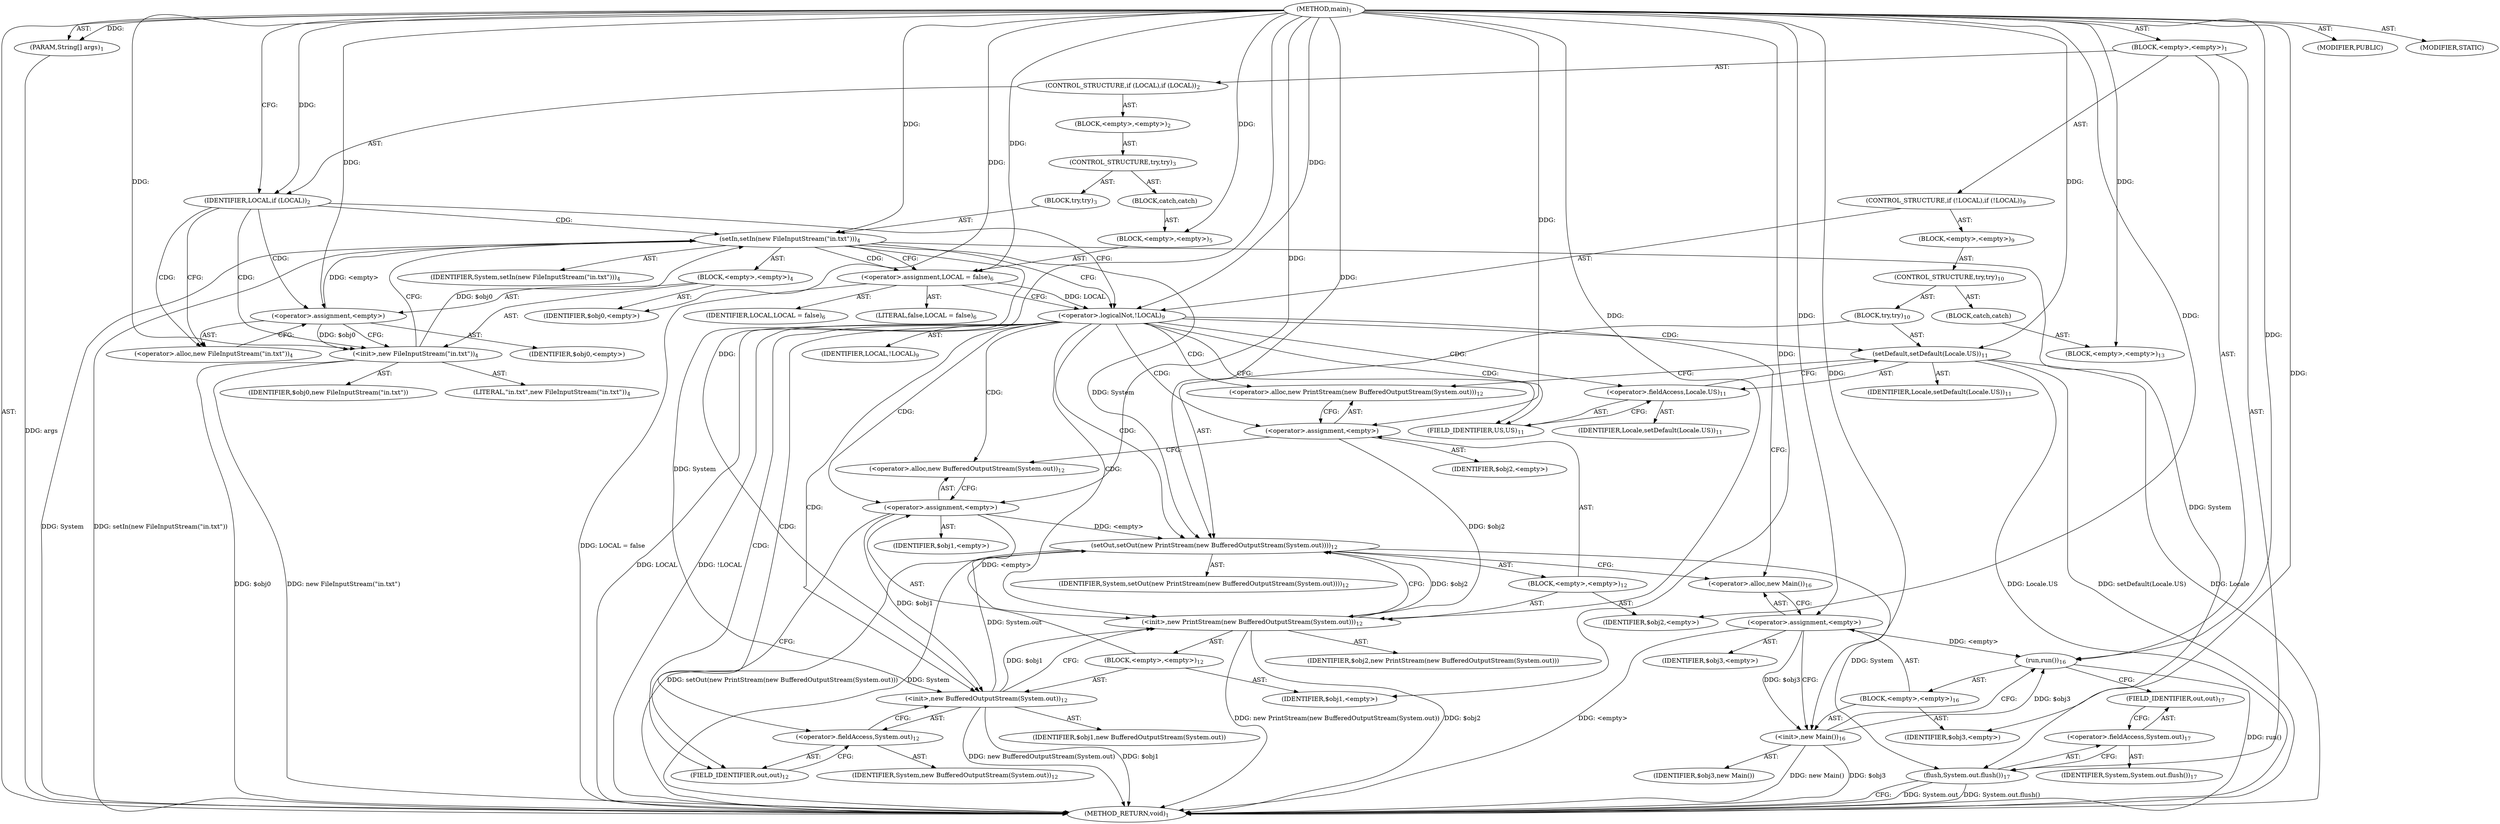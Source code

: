 digraph "main" {  
"17" [label = <(METHOD,main)<SUB>1</SUB>> ]
"18" [label = <(PARAM,String[] args)<SUB>1</SUB>> ]
"19" [label = <(BLOCK,&lt;empty&gt;,&lt;empty&gt;)<SUB>1</SUB>> ]
"20" [label = <(CONTROL_STRUCTURE,if (LOCAL),if (LOCAL))<SUB>2</SUB>> ]
"21" [label = <(IDENTIFIER,LOCAL,if (LOCAL))<SUB>2</SUB>> ]
"22" [label = <(BLOCK,&lt;empty&gt;,&lt;empty&gt;)<SUB>2</SUB>> ]
"23" [label = <(CONTROL_STRUCTURE,try,try)<SUB>3</SUB>> ]
"24" [label = <(BLOCK,try,try)<SUB>3</SUB>> ]
"25" [label = <(setIn,setIn(new FileInputStream(&quot;in.txt&quot;)))<SUB>4</SUB>> ]
"26" [label = <(IDENTIFIER,System,setIn(new FileInputStream(&quot;in.txt&quot;)))<SUB>4</SUB>> ]
"27" [label = <(BLOCK,&lt;empty&gt;,&lt;empty&gt;)<SUB>4</SUB>> ]
"28" [label = <(&lt;operator&gt;.assignment,&lt;empty&gt;)> ]
"29" [label = <(IDENTIFIER,$obj0,&lt;empty&gt;)> ]
"30" [label = <(&lt;operator&gt;.alloc,new FileInputStream(&quot;in.txt&quot;))<SUB>4</SUB>> ]
"31" [label = <(&lt;init&gt;,new FileInputStream(&quot;in.txt&quot;))<SUB>4</SUB>> ]
"32" [label = <(IDENTIFIER,$obj0,new FileInputStream(&quot;in.txt&quot;))> ]
"33" [label = <(LITERAL,&quot;in.txt&quot;,new FileInputStream(&quot;in.txt&quot;))<SUB>4</SUB>> ]
"34" [label = <(IDENTIFIER,$obj0,&lt;empty&gt;)> ]
"35" [label = <(BLOCK,catch,catch)> ]
"36" [label = <(BLOCK,&lt;empty&gt;,&lt;empty&gt;)<SUB>5</SUB>> ]
"37" [label = <(&lt;operator&gt;.assignment,LOCAL = false)<SUB>6</SUB>> ]
"38" [label = <(IDENTIFIER,LOCAL,LOCAL = false)<SUB>6</SUB>> ]
"39" [label = <(LITERAL,false,LOCAL = false)<SUB>6</SUB>> ]
"40" [label = <(CONTROL_STRUCTURE,if (!LOCAL),if (!LOCAL))<SUB>9</SUB>> ]
"41" [label = <(&lt;operator&gt;.logicalNot,!LOCAL)<SUB>9</SUB>> ]
"42" [label = <(IDENTIFIER,LOCAL,!LOCAL)<SUB>9</SUB>> ]
"43" [label = <(BLOCK,&lt;empty&gt;,&lt;empty&gt;)<SUB>9</SUB>> ]
"44" [label = <(CONTROL_STRUCTURE,try,try)<SUB>10</SUB>> ]
"45" [label = <(BLOCK,try,try)<SUB>10</SUB>> ]
"46" [label = <(setDefault,setDefault(Locale.US))<SUB>11</SUB>> ]
"47" [label = <(IDENTIFIER,Locale,setDefault(Locale.US))<SUB>11</SUB>> ]
"48" [label = <(&lt;operator&gt;.fieldAccess,Locale.US)<SUB>11</SUB>> ]
"49" [label = <(IDENTIFIER,Locale,setDefault(Locale.US))<SUB>11</SUB>> ]
"50" [label = <(FIELD_IDENTIFIER,US,US)<SUB>11</SUB>> ]
"51" [label = <(setOut,setOut(new PrintStream(new BufferedOutputStream(System.out))))<SUB>12</SUB>> ]
"52" [label = <(IDENTIFIER,System,setOut(new PrintStream(new BufferedOutputStream(System.out))))<SUB>12</SUB>> ]
"53" [label = <(BLOCK,&lt;empty&gt;,&lt;empty&gt;)<SUB>12</SUB>> ]
"54" [label = <(&lt;operator&gt;.assignment,&lt;empty&gt;)> ]
"55" [label = <(IDENTIFIER,$obj2,&lt;empty&gt;)> ]
"56" [label = <(&lt;operator&gt;.alloc,new PrintStream(new BufferedOutputStream(System.out)))<SUB>12</SUB>> ]
"57" [label = <(&lt;init&gt;,new PrintStream(new BufferedOutputStream(System.out)))<SUB>12</SUB>> ]
"58" [label = <(IDENTIFIER,$obj2,new PrintStream(new BufferedOutputStream(System.out)))> ]
"59" [label = <(BLOCK,&lt;empty&gt;,&lt;empty&gt;)<SUB>12</SUB>> ]
"60" [label = <(&lt;operator&gt;.assignment,&lt;empty&gt;)> ]
"61" [label = <(IDENTIFIER,$obj1,&lt;empty&gt;)> ]
"62" [label = <(&lt;operator&gt;.alloc,new BufferedOutputStream(System.out))<SUB>12</SUB>> ]
"63" [label = <(&lt;init&gt;,new BufferedOutputStream(System.out))<SUB>12</SUB>> ]
"64" [label = <(IDENTIFIER,$obj1,new BufferedOutputStream(System.out))> ]
"65" [label = <(&lt;operator&gt;.fieldAccess,System.out)<SUB>12</SUB>> ]
"66" [label = <(IDENTIFIER,System,new BufferedOutputStream(System.out))<SUB>12</SUB>> ]
"67" [label = <(FIELD_IDENTIFIER,out,out)<SUB>12</SUB>> ]
"68" [label = <(IDENTIFIER,$obj1,&lt;empty&gt;)> ]
"69" [label = <(IDENTIFIER,$obj2,&lt;empty&gt;)> ]
"70" [label = <(BLOCK,catch,catch)> ]
"71" [label = <(BLOCK,&lt;empty&gt;,&lt;empty&gt;)<SUB>13</SUB>> ]
"72" [label = <(run,run())<SUB>16</SUB>> ]
"73" [label = <(BLOCK,&lt;empty&gt;,&lt;empty&gt;)<SUB>16</SUB>> ]
"74" [label = <(&lt;operator&gt;.assignment,&lt;empty&gt;)> ]
"75" [label = <(IDENTIFIER,$obj3,&lt;empty&gt;)> ]
"76" [label = <(&lt;operator&gt;.alloc,new Main())<SUB>16</SUB>> ]
"77" [label = <(&lt;init&gt;,new Main())<SUB>16</SUB>> ]
"78" [label = <(IDENTIFIER,$obj3,new Main())> ]
"79" [label = <(IDENTIFIER,$obj3,&lt;empty&gt;)> ]
"80" [label = <(flush,System.out.flush())<SUB>17</SUB>> ]
"81" [label = <(&lt;operator&gt;.fieldAccess,System.out)<SUB>17</SUB>> ]
"82" [label = <(IDENTIFIER,System,System.out.flush())<SUB>17</SUB>> ]
"83" [label = <(FIELD_IDENTIFIER,out,out)<SUB>17</SUB>> ]
"84" [label = <(MODIFIER,PUBLIC)> ]
"85" [label = <(MODIFIER,STATIC)> ]
"86" [label = <(METHOD_RETURN,void)<SUB>1</SUB>> ]
  "17" -> "18"  [ label = "AST: "] 
  "17" -> "19"  [ label = "AST: "] 
  "17" -> "84"  [ label = "AST: "] 
  "17" -> "85"  [ label = "AST: "] 
  "17" -> "86"  [ label = "AST: "] 
  "19" -> "20"  [ label = "AST: "] 
  "19" -> "40"  [ label = "AST: "] 
  "19" -> "72"  [ label = "AST: "] 
  "19" -> "80"  [ label = "AST: "] 
  "20" -> "21"  [ label = "AST: "] 
  "20" -> "22"  [ label = "AST: "] 
  "22" -> "23"  [ label = "AST: "] 
  "23" -> "24"  [ label = "AST: "] 
  "23" -> "35"  [ label = "AST: "] 
  "24" -> "25"  [ label = "AST: "] 
  "25" -> "26"  [ label = "AST: "] 
  "25" -> "27"  [ label = "AST: "] 
  "27" -> "28"  [ label = "AST: "] 
  "27" -> "31"  [ label = "AST: "] 
  "27" -> "34"  [ label = "AST: "] 
  "28" -> "29"  [ label = "AST: "] 
  "28" -> "30"  [ label = "AST: "] 
  "31" -> "32"  [ label = "AST: "] 
  "31" -> "33"  [ label = "AST: "] 
  "35" -> "36"  [ label = "AST: "] 
  "36" -> "37"  [ label = "AST: "] 
  "37" -> "38"  [ label = "AST: "] 
  "37" -> "39"  [ label = "AST: "] 
  "40" -> "41"  [ label = "AST: "] 
  "40" -> "43"  [ label = "AST: "] 
  "41" -> "42"  [ label = "AST: "] 
  "43" -> "44"  [ label = "AST: "] 
  "44" -> "45"  [ label = "AST: "] 
  "44" -> "70"  [ label = "AST: "] 
  "45" -> "46"  [ label = "AST: "] 
  "45" -> "51"  [ label = "AST: "] 
  "46" -> "47"  [ label = "AST: "] 
  "46" -> "48"  [ label = "AST: "] 
  "48" -> "49"  [ label = "AST: "] 
  "48" -> "50"  [ label = "AST: "] 
  "51" -> "52"  [ label = "AST: "] 
  "51" -> "53"  [ label = "AST: "] 
  "53" -> "54"  [ label = "AST: "] 
  "53" -> "57"  [ label = "AST: "] 
  "53" -> "69"  [ label = "AST: "] 
  "54" -> "55"  [ label = "AST: "] 
  "54" -> "56"  [ label = "AST: "] 
  "57" -> "58"  [ label = "AST: "] 
  "57" -> "59"  [ label = "AST: "] 
  "59" -> "60"  [ label = "AST: "] 
  "59" -> "63"  [ label = "AST: "] 
  "59" -> "68"  [ label = "AST: "] 
  "60" -> "61"  [ label = "AST: "] 
  "60" -> "62"  [ label = "AST: "] 
  "63" -> "64"  [ label = "AST: "] 
  "63" -> "65"  [ label = "AST: "] 
  "65" -> "66"  [ label = "AST: "] 
  "65" -> "67"  [ label = "AST: "] 
  "70" -> "71"  [ label = "AST: "] 
  "72" -> "73"  [ label = "AST: "] 
  "73" -> "74"  [ label = "AST: "] 
  "73" -> "77"  [ label = "AST: "] 
  "73" -> "79"  [ label = "AST: "] 
  "74" -> "75"  [ label = "AST: "] 
  "74" -> "76"  [ label = "AST: "] 
  "77" -> "78"  [ label = "AST: "] 
  "80" -> "81"  [ label = "AST: "] 
  "81" -> "82"  [ label = "AST: "] 
  "81" -> "83"  [ label = "AST: "] 
  "72" -> "83"  [ label = "CFG: "] 
  "80" -> "86"  [ label = "CFG: "] 
  "21" -> "30"  [ label = "CFG: "] 
  "21" -> "41"  [ label = "CFG: "] 
  "41" -> "50"  [ label = "CFG: "] 
  "41" -> "76"  [ label = "CFG: "] 
  "81" -> "80"  [ label = "CFG: "] 
  "74" -> "77"  [ label = "CFG: "] 
  "77" -> "72"  [ label = "CFG: "] 
  "83" -> "81"  [ label = "CFG: "] 
  "76" -> "74"  [ label = "CFG: "] 
  "25" -> "37"  [ label = "CFG: "] 
  "25" -> "41"  [ label = "CFG: "] 
  "46" -> "56"  [ label = "CFG: "] 
  "51" -> "76"  [ label = "CFG: "] 
  "37" -> "41"  [ label = "CFG: "] 
  "48" -> "46"  [ label = "CFG: "] 
  "28" -> "31"  [ label = "CFG: "] 
  "31" -> "25"  [ label = "CFG: "] 
  "50" -> "48"  [ label = "CFG: "] 
  "54" -> "62"  [ label = "CFG: "] 
  "57" -> "51"  [ label = "CFG: "] 
  "30" -> "28"  [ label = "CFG: "] 
  "56" -> "54"  [ label = "CFG: "] 
  "60" -> "67"  [ label = "CFG: "] 
  "63" -> "57"  [ label = "CFG: "] 
  "62" -> "60"  [ label = "CFG: "] 
  "65" -> "63"  [ label = "CFG: "] 
  "67" -> "65"  [ label = "CFG: "] 
  "17" -> "21"  [ label = "CFG: "] 
  "18" -> "86"  [ label = "DDG: args"] 
  "25" -> "86"  [ label = "DDG: System"] 
  "31" -> "86"  [ label = "DDG: $obj0"] 
  "31" -> "86"  [ label = "DDG: new FileInputStream(&quot;in.txt&quot;)"] 
  "25" -> "86"  [ label = "DDG: setIn(new FileInputStream(&quot;in.txt&quot;))"] 
  "37" -> "86"  [ label = "DDG: LOCAL = false"] 
  "41" -> "86"  [ label = "DDG: LOCAL"] 
  "41" -> "86"  [ label = "DDG: !LOCAL"] 
  "46" -> "86"  [ label = "DDG: Locale"] 
  "46" -> "86"  [ label = "DDG: Locale.US"] 
  "46" -> "86"  [ label = "DDG: setDefault(Locale.US)"] 
  "51" -> "86"  [ label = "DDG: System"] 
  "57" -> "86"  [ label = "DDG: $obj2"] 
  "63" -> "86"  [ label = "DDG: $obj1"] 
  "63" -> "86"  [ label = "DDG: new BufferedOutputStream(System.out)"] 
  "57" -> "86"  [ label = "DDG: new PrintStream(new BufferedOutputStream(System.out))"] 
  "51" -> "86"  [ label = "DDG: setOut(new PrintStream(new BufferedOutputStream(System.out)))"] 
  "74" -> "86"  [ label = "DDG: &lt;empty&gt;"] 
  "77" -> "86"  [ label = "DDG: $obj3"] 
  "77" -> "86"  [ label = "DDG: new Main()"] 
  "72" -> "86"  [ label = "DDG: run()"] 
  "80" -> "86"  [ label = "DDG: System.out"] 
  "80" -> "86"  [ label = "DDG: System.out.flush()"] 
  "17" -> "18"  [ label = "DDG: "] 
  "17" -> "21"  [ label = "DDG: "] 
  "74" -> "72"  [ label = "DDG: &lt;empty&gt;"] 
  "77" -> "72"  [ label = "DDG: $obj3"] 
  "17" -> "72"  [ label = "DDG: "] 
  "25" -> "80"  [ label = "DDG: System"] 
  "51" -> "80"  [ label = "DDG: System"] 
  "37" -> "41"  [ label = "DDG: LOCAL"] 
  "17" -> "41"  [ label = "DDG: "] 
  "17" -> "74"  [ label = "DDG: "] 
  "17" -> "79"  [ label = "DDG: "] 
  "74" -> "77"  [ label = "DDG: $obj3"] 
  "17" -> "77"  [ label = "DDG: "] 
  "17" -> "36"  [ label = "DDG: "] 
  "17" -> "71"  [ label = "DDG: "] 
  "17" -> "25"  [ label = "DDG: "] 
  "28" -> "25"  [ label = "DDG: &lt;empty&gt;"] 
  "31" -> "25"  [ label = "DDG: $obj0"] 
  "17" -> "37"  [ label = "DDG: "] 
  "17" -> "46"  [ label = "DDG: "] 
  "25" -> "51"  [ label = "DDG: System"] 
  "63" -> "51"  [ label = "DDG: System.out"] 
  "17" -> "51"  [ label = "DDG: "] 
  "60" -> "51"  [ label = "DDG: &lt;empty&gt;"] 
  "57" -> "51"  [ label = "DDG: $obj2"] 
  "17" -> "28"  [ label = "DDG: "] 
  "17" -> "34"  [ label = "DDG: "] 
  "17" -> "54"  [ label = "DDG: "] 
  "17" -> "69"  [ label = "DDG: "] 
  "28" -> "31"  [ label = "DDG: $obj0"] 
  "17" -> "31"  [ label = "DDG: "] 
  "54" -> "57"  [ label = "DDG: $obj2"] 
  "17" -> "57"  [ label = "DDG: "] 
  "60" -> "57"  [ label = "DDG: &lt;empty&gt;"] 
  "63" -> "57"  [ label = "DDG: $obj1"] 
  "17" -> "60"  [ label = "DDG: "] 
  "17" -> "68"  [ label = "DDG: "] 
  "60" -> "63"  [ label = "DDG: $obj1"] 
  "17" -> "63"  [ label = "DDG: "] 
  "25" -> "63"  [ label = "DDG: System"] 
  "21" -> "30"  [ label = "CDG: "] 
  "21" -> "28"  [ label = "CDG: "] 
  "21" -> "25"  [ label = "CDG: "] 
  "21" -> "31"  [ label = "CDG: "] 
  "41" -> "48"  [ label = "CDG: "] 
  "41" -> "60"  [ label = "CDG: "] 
  "41" -> "51"  [ label = "CDG: "] 
  "41" -> "57"  [ label = "CDG: "] 
  "41" -> "46"  [ label = "CDG: "] 
  "41" -> "56"  [ label = "CDG: "] 
  "41" -> "67"  [ label = "CDG: "] 
  "41" -> "63"  [ label = "CDG: "] 
  "41" -> "65"  [ label = "CDG: "] 
  "41" -> "50"  [ label = "CDG: "] 
  "41" -> "54"  [ label = "CDG: "] 
  "41" -> "62"  [ label = "CDG: "] 
  "25" -> "37"  [ label = "CDG: "] 
}
